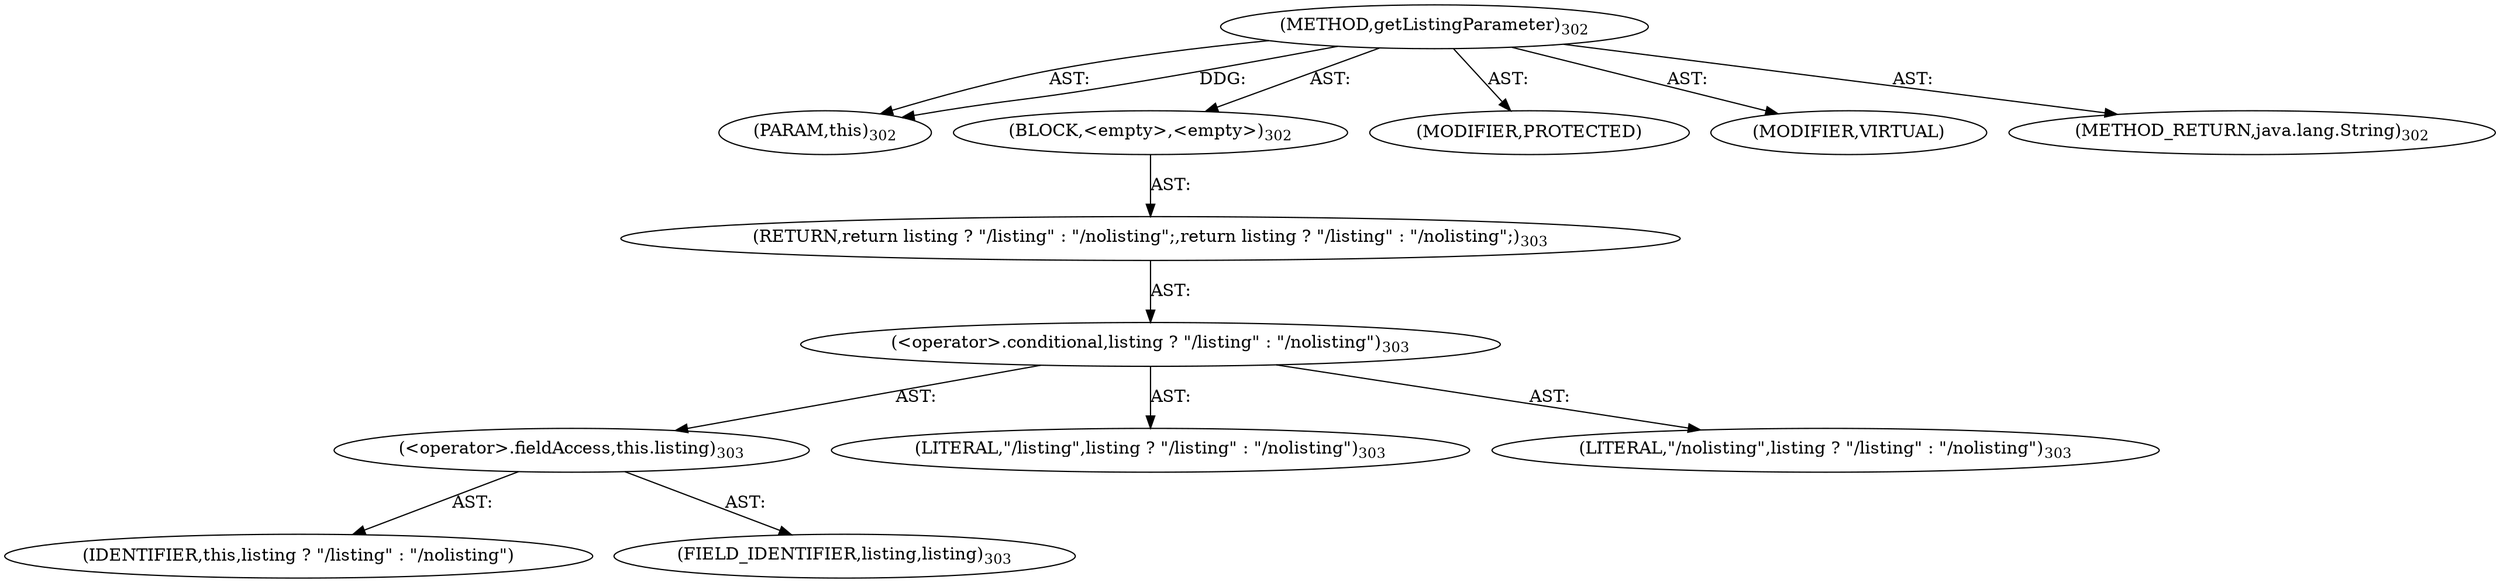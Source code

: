 digraph "getListingParameter" {  
"111669149706" [label = <(METHOD,getListingParameter)<SUB>302</SUB>> ]
"115964117013" [label = <(PARAM,this)<SUB>302</SUB>> ]
"25769803793" [label = <(BLOCK,&lt;empty&gt;,&lt;empty&gt;)<SUB>302</SUB>> ]
"146028888071" [label = <(RETURN,return listing ? &quot;/listing&quot; : &quot;/nolisting&quot;;,return listing ? &quot;/listing&quot; : &quot;/nolisting&quot;;)<SUB>303</SUB>> ]
"30064771131" [label = <(&lt;operator&gt;.conditional,listing ? &quot;/listing&quot; : &quot;/nolisting&quot;)<SUB>303</SUB>> ]
"30064771132" [label = <(&lt;operator&gt;.fieldAccess,this.listing)<SUB>303</SUB>> ]
"68719476787" [label = <(IDENTIFIER,this,listing ? &quot;/listing&quot; : &quot;/nolisting&quot;)> ]
"55834574867" [label = <(FIELD_IDENTIFIER,listing,listing)<SUB>303</SUB>> ]
"90194313241" [label = <(LITERAL,&quot;/listing&quot;,listing ? &quot;/listing&quot; : &quot;/nolisting&quot;)<SUB>303</SUB>> ]
"90194313242" [label = <(LITERAL,&quot;/nolisting&quot;,listing ? &quot;/listing&quot; : &quot;/nolisting&quot;)<SUB>303</SUB>> ]
"133143986213" [label = <(MODIFIER,PROTECTED)> ]
"133143986214" [label = <(MODIFIER,VIRTUAL)> ]
"128849018890" [label = <(METHOD_RETURN,java.lang.String)<SUB>302</SUB>> ]
  "111669149706" -> "115964117013"  [ label = "AST: "] 
  "111669149706" -> "25769803793"  [ label = "AST: "] 
  "111669149706" -> "133143986213"  [ label = "AST: "] 
  "111669149706" -> "133143986214"  [ label = "AST: "] 
  "111669149706" -> "128849018890"  [ label = "AST: "] 
  "25769803793" -> "146028888071"  [ label = "AST: "] 
  "146028888071" -> "30064771131"  [ label = "AST: "] 
  "30064771131" -> "30064771132"  [ label = "AST: "] 
  "30064771131" -> "90194313241"  [ label = "AST: "] 
  "30064771131" -> "90194313242"  [ label = "AST: "] 
  "30064771132" -> "68719476787"  [ label = "AST: "] 
  "30064771132" -> "55834574867"  [ label = "AST: "] 
  "111669149706" -> "115964117013"  [ label = "DDG: "] 
}
